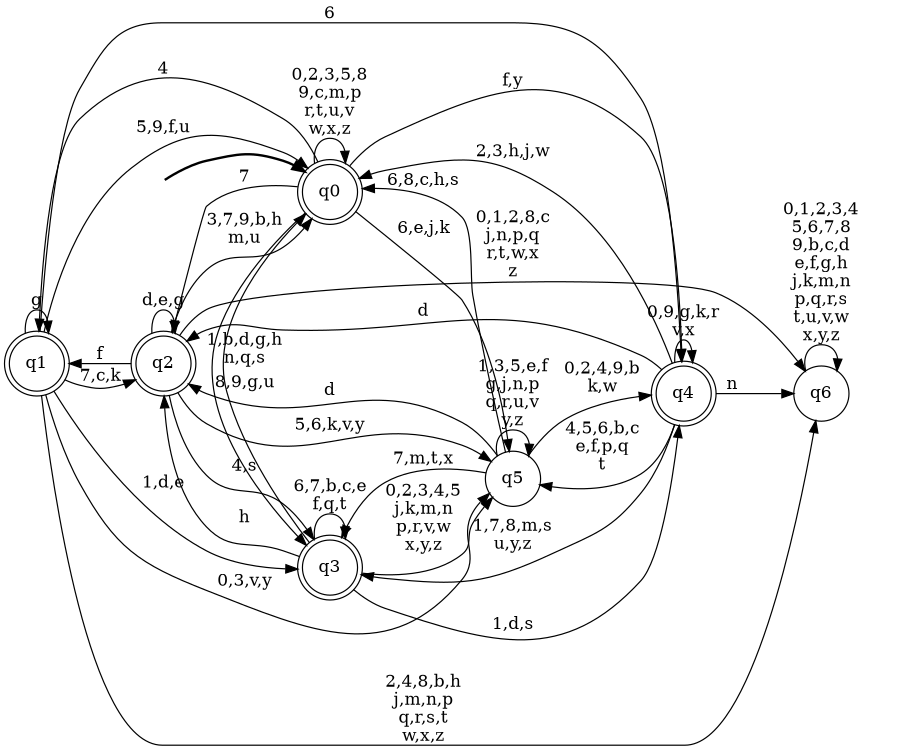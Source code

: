 digraph BlueStar {
__start0 [style = invis, shape = none, label = "", width = 0, height = 0];

rankdir=LR;
size="8,5";

s0 [style="rounded,filled", color="black", fillcolor="white" shape="doublecircle", label="q0"];
s1 [style="rounded,filled", color="black", fillcolor="white" shape="doublecircle", label="q1"];
s2 [style="rounded,filled", color="black", fillcolor="white" shape="doublecircle", label="q2"];
s3 [style="rounded,filled", color="black", fillcolor="white" shape="doublecircle", label="q3"];
s4 [style="rounded,filled", color="black", fillcolor="white" shape="doublecircle", label="q4"];
s5 [style="filled", color="black", fillcolor="white" shape="circle", label="q5"];
s6 [style="filled", color="black", fillcolor="white" shape="circle", label="q6"];
subgraph cluster_main { 
	graph [pad=".75", ranksep="0.15", nodesep="0.15"];
	 style=invis; 
	__start0 -> s0 [penwidth=2];
}
s0 -> s0 [label="0,2,3,5,8\n9,c,m,p\nr,t,u,v\nw,x,z"];
s0 -> s1 [label="4"];
s0 -> s2 [label="7"];
s0 -> s3 [label="1,b,d,g,h\nn,q,s"];
s0 -> s4 [label="f,y"];
s0 -> s5 [label="6,e,j,k"];
s1 -> s0 [label="5,9,f,u"];
s1 -> s1 [label="g"];
s1 -> s2 [label="7,c,k"];
s1 -> s3 [label="1,d,e"];
s1 -> s4 [label="6"];
s1 -> s5 [label="0,3,v,y"];
s1 -> s6 [label="2,4,8,b,h\nj,m,n,p\nq,r,s,t\nw,x,z"];
s2 -> s0 [label="3,7,9,b,h\nm,u"];
s2 -> s1 [label="f"];
s2 -> s2 [label="d,e,g"];
s2 -> s3 [label="4,s"];
s2 -> s5 [label="5,6,k,v,y"];
s2 -> s6 [label="0,1,2,8,c\nj,n,p,q\nr,t,w,x\nz"];
s3 -> s0 [label="8,9,g,u"];
s3 -> s2 [label="h"];
s3 -> s3 [label="6,7,b,c,e\nf,q,t"];
s3 -> s4 [label="1,d,s"];
s3 -> s5 [label="0,2,3,4,5\nj,k,m,n\np,r,v,w\nx,y,z"];
s4 -> s0 [label="2,3,h,j,w"];
s4 -> s2 [label="d"];
s4 -> s3 [label="1,7,8,m,s\nu,y,z"];
s4 -> s4 [label="0,9,g,k,r\nv,x"];
s4 -> s5 [label="4,5,6,b,c\ne,f,p,q\nt"];
s4 -> s6 [label="n"];
s5 -> s0 [label="6,8,c,h,s"];
s5 -> s2 [label="d"];
s5 -> s3 [label="7,m,t,x"];
s5 -> s4 [label="0,2,4,9,b\nk,w"];
s5 -> s5 [label="1,3,5,e,f\ng,j,n,p\nq,r,u,v\ny,z"];
s6 -> s6 [label="0,1,2,3,4\n5,6,7,8\n9,b,c,d\ne,f,g,h\nj,k,m,n\np,q,r,s\nt,u,v,w\nx,y,z"];

}